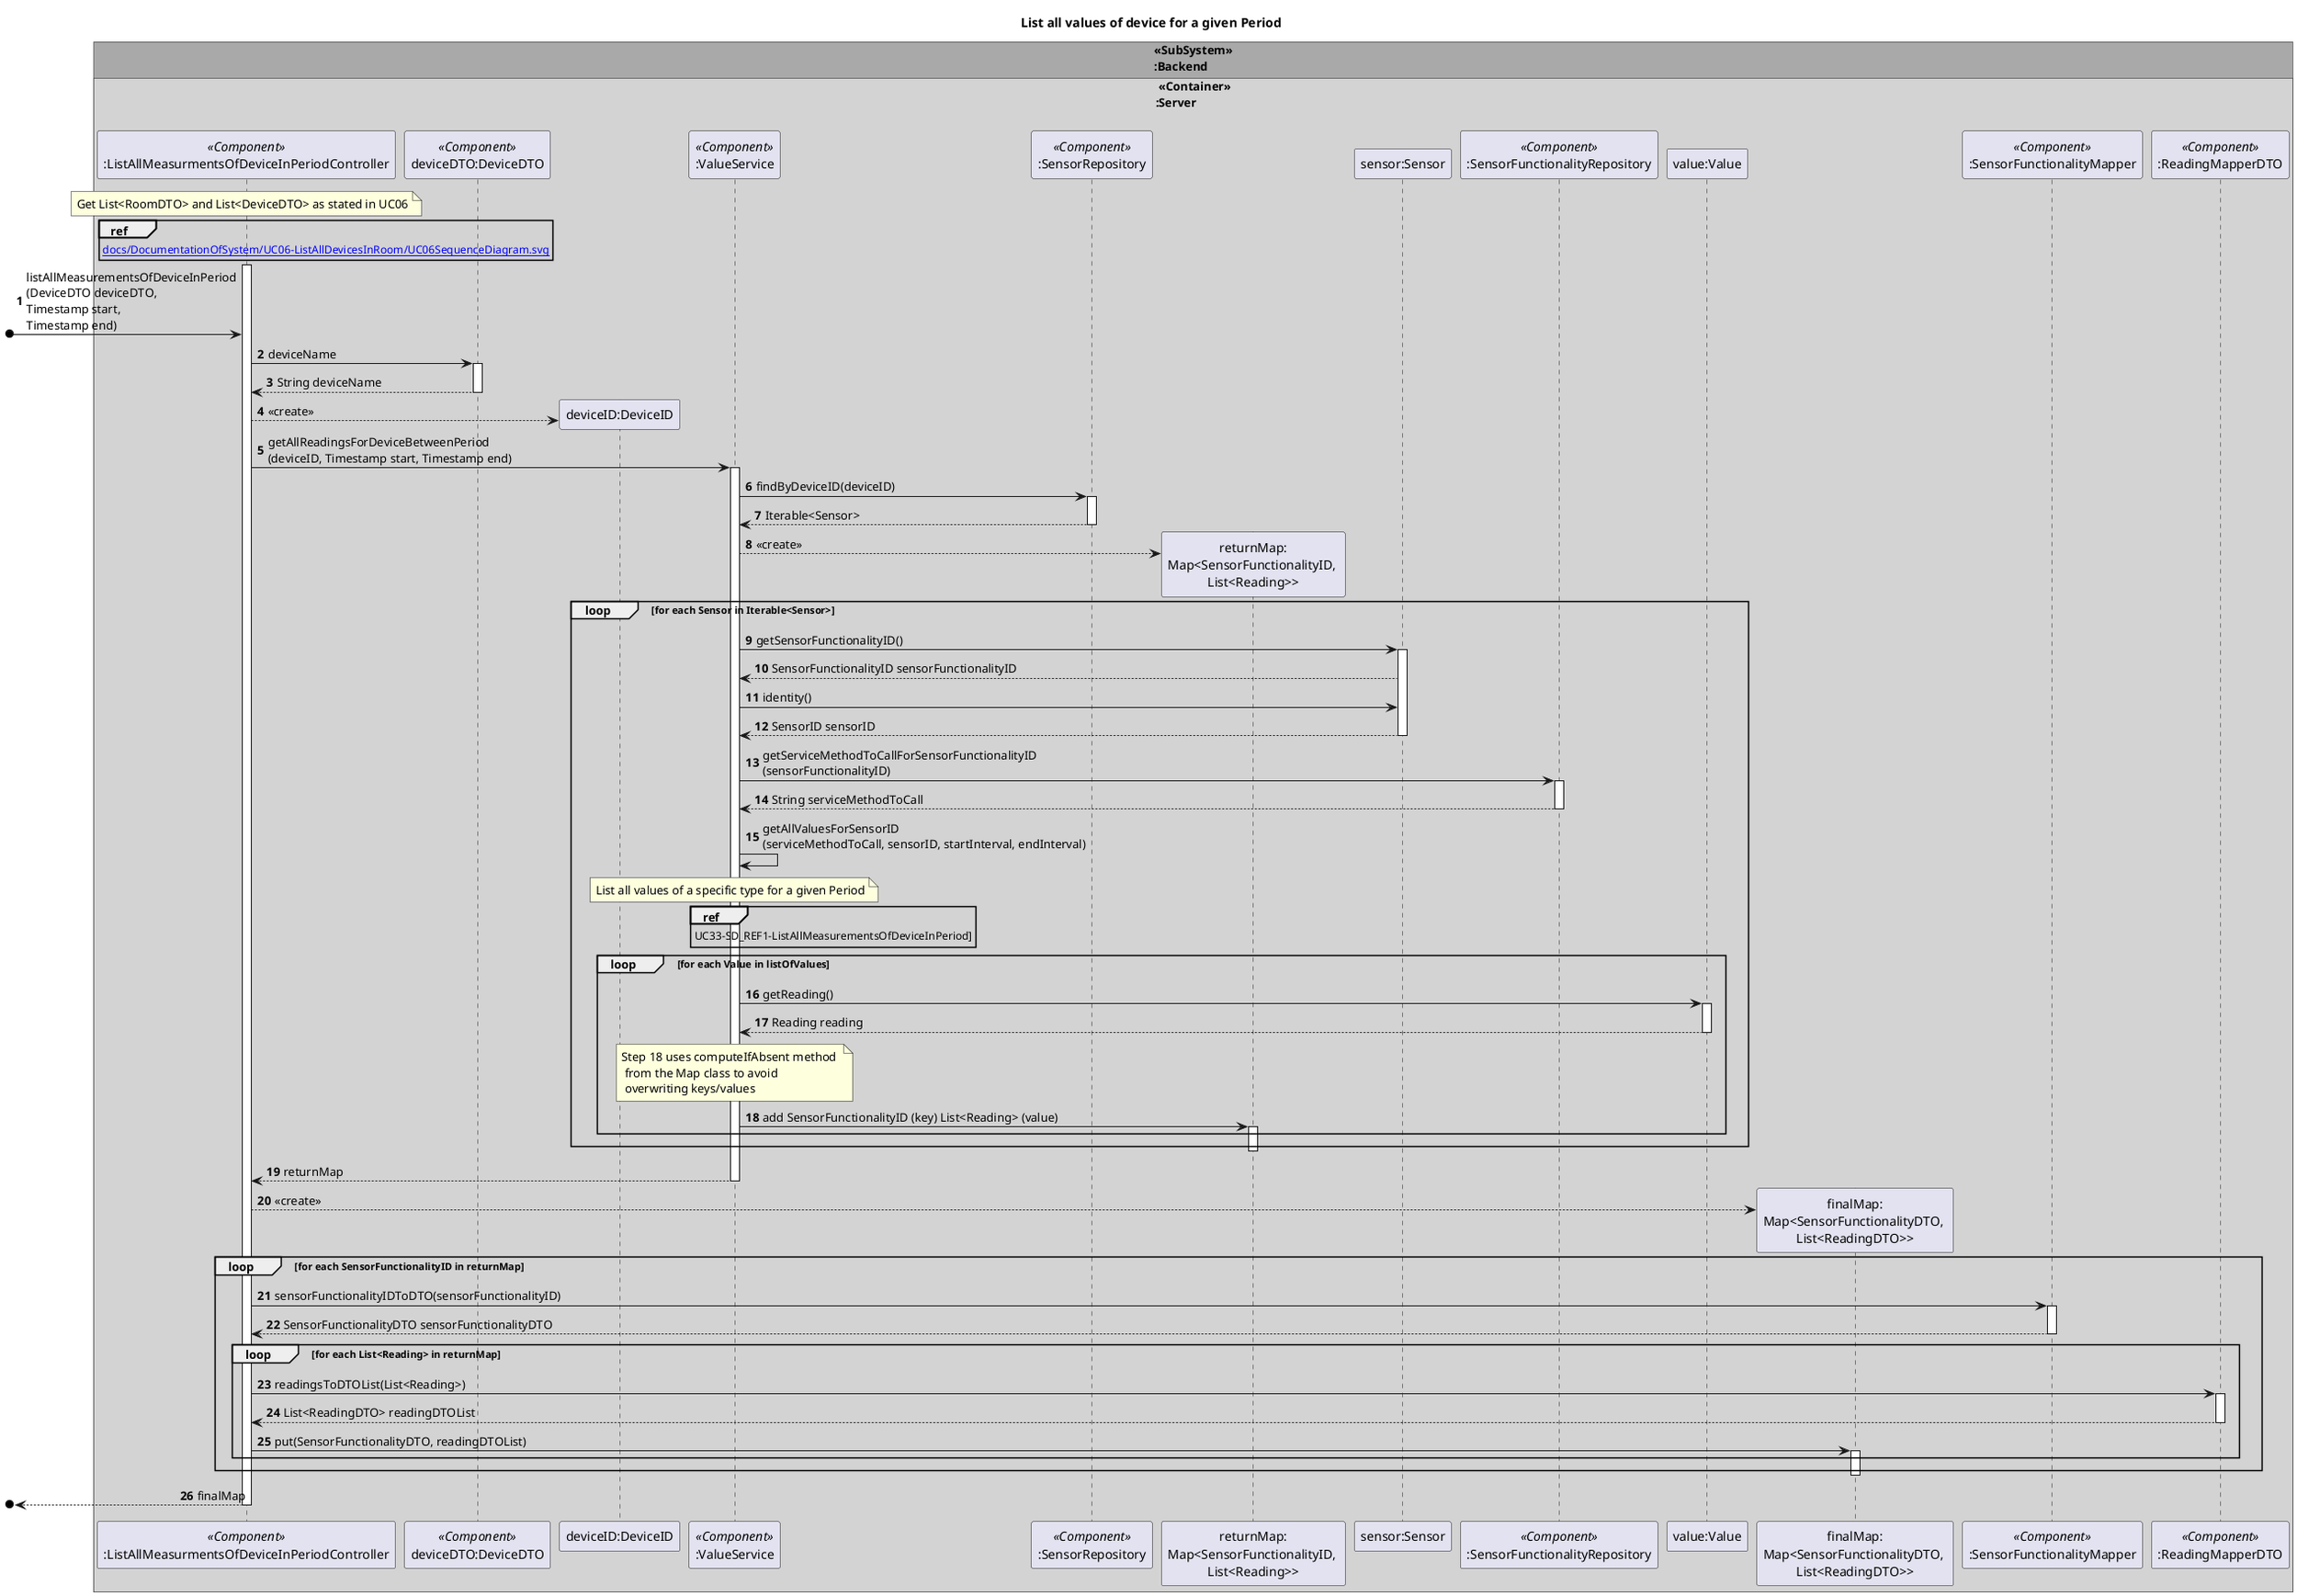 @startuml

title "List all values of device for a given Period"

!pragma teoz true

box "<<SubSystem>>\n:Backend" #DarkGrey
box " <<Container>>\n:Server" #LightGrey
autonumber
participant ":ListAllMeasurmentsOfDeviceInPeriodController" as controller <<Component>>
participant "deviceDTO:DeviceDTO" as deviceDTO <<Component>>
participant "deviceID:DeviceID" as deviceID
participant ":ValueService" as service <<Component>>
participant ":SensorRepository" as sensorRepo <<Component>>
participant "returnMap:\nMap<SensorFunctionalityID, \nList<Reading>>" as returnMap
participant "sensor:Sensor" as sensor
participant ":SensorFunctionalityRepository" as sensorFunctionalityRepo <<Component>>
participant "value:Value" as value
participant "finalMap:\nMap<SensorFunctionalityDTO, \nList<ReadingDTO>>" as finalMap
participant ":SensorFunctionalityMapper" as funcMapper <<Component>>
participant ":ReadingMapperDTO" as readingMapper <<Component>>
end box

'SECTION 0: Get list of rooms in house and list of DeviceDTO objects'
note over controller: Get List<RoomDTO> and List<DeviceDTO> as stated in UC06
ref over controller
[[docs/DocumentationOfSystem/UC06-ListAllDevicesInRoom/UC06SequenceDiagram.svg]]
end ref
activate controller


'SECTION 1: Receive input, unpackDTO, create DeviceID and call Service'
[o-> controller : listAllMeasurementsOfDeviceInPeriod\n(DeviceDTO deviceDTO, \nTimestamp start, \nTimestamp end)
controller -> deviceDTO : deviceName
activate deviceDTO
deviceDTO --> controller: String deviceName
deactivate deviceDTO
controller --> deviceID**: <<create>>
controller -> service : getAllReadingsForDeviceBetweenPeriod\n(deviceID, Timestamp start, Timestamp end)
activate service

'SECTION 2: Get all sensors belonging to a DeviceID'
service -> sensorRepo: findByDeviceID(deviceID)
activate sensorRepo
sensorRepo --> service: Iterable<Sensor>
deactivate sensorRepo
service --> returnMap**: <<create>>

'SECTION 3: Loop through all sensors and get the functionalityID for each'
loop for each Sensor in Iterable<Sensor>
    service -> sensor: getSensorFunctionalityID()
    activate sensor
    sensor --> service: SensorFunctionalityID sensorFunctionalityID
    service -> sensor: identity()
    sensor --> service: SensorID sensorID
    deactivate sensor

        'SECTION 4: Get method to call in repo and call repo to get values'
        service -> sensorFunctionalityRepo: getServiceMethodToCallForSensorFunctionalityID\n(sensorFunctionalityID)
        activate sensorFunctionalityRepo
        sensorFunctionalityRepo --> service: String serviceMethodToCall
        deactivate sensorFunctionalityRepo
        service -> service: getAllValuesForSensorID\n(serviceMethodToCall, sensorID, startInterval, endInterval)
            note over service: List all values of a specific type for a given Period
            ref over service:UC33-SD_REF1-ListAllMeasurementsOfDeviceInPeriod]

        'SECTION 5: Get readings for each value and add each to returnMap
        loop for each Value in listOfValues
            service -> value: getReading()
            activate value
            value --> service: Reading reading
            deactivate value
            note over service: Step 18 uses computeIfAbsent method \n from the Map class to avoid \n overwriting keys/values
            service -> returnMap : add SensorFunctionalityID (key) List<Reading> (value)
            activate returnMap
        end
        deactivate returnMap
end

'SECTION 6: Return returnMap to controller and create a SensorFunctionalityDTO for each SensorFunctionalityID and String for each Reading numeric value'
service --> controller: returnMap
deactivate service
controller --> finalMap**: <<create>>
loop for each SensorFunctionalityID in returnMap
    controller -> funcMapper: sensorFunctionalityIDToDTO(sensorFunctionalityID)
    activate funcMapper
    funcMapper --> controller: SensorFunctionalityDTO sensorFunctionalityDTO
    deactivate funcMapper
        loop for each List<Reading> in returnMap
        controller -> readingMapper: readingsToDTOList(List<Reading>)
        activate readingMapper
        readingMapper --> controller: List<ReadingDTO> readingDTOList
        deactivate readingMapper
        controller -> finalMap : put(SensorFunctionalityDTO, readingDTOList)
        activate finalMap
        end
        deactivate finalMap
    end
    [o<-- controller: finalMap
deactivate controller
@enduml